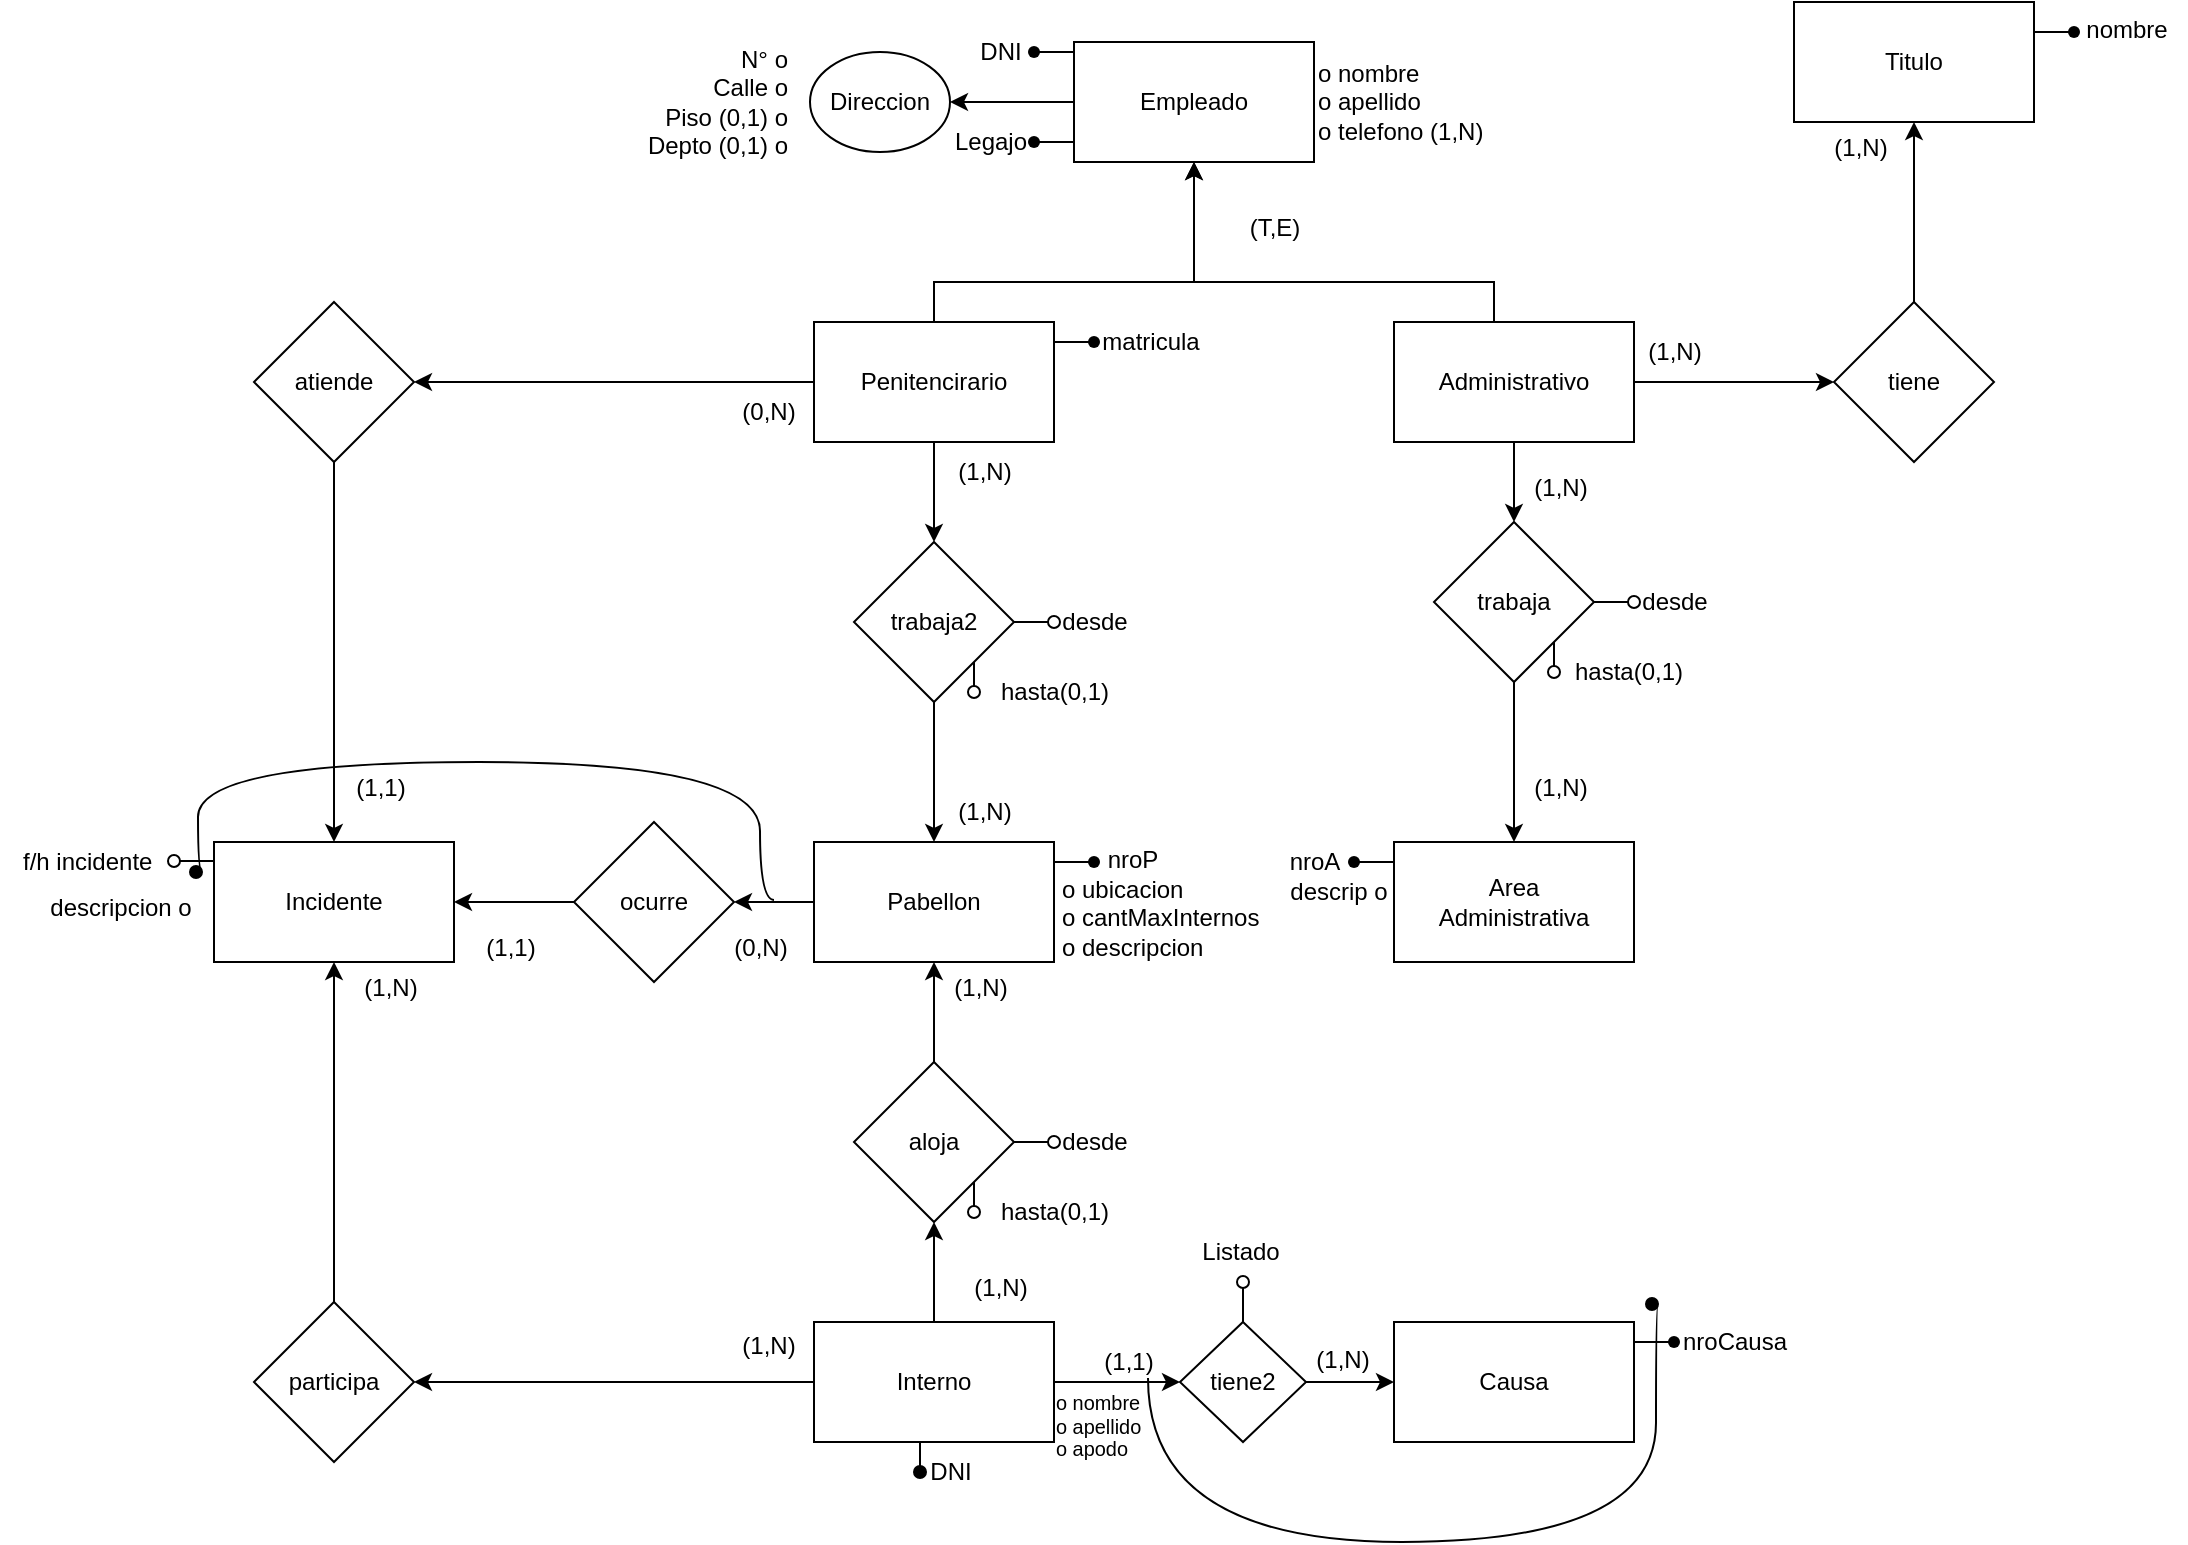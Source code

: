 <mxfile version="24.7.17">
  <diagram name="Página-1" id="xDYtonpiWbnoVnhdBLGE">
    <mxGraphModel dx="2429" dy="967" grid="1" gridSize="10" guides="1" tooltips="1" connect="1" arrows="1" fold="1" page="1" pageScale="1" pageWidth="827" pageHeight="1169" math="0" shadow="0">
      <root>
        <mxCell id="0" />
        <mxCell id="1" parent="0" />
        <mxCell id="gPrj1MOxlK4JlLP0DiA7-56" style="edgeStyle=orthogonalEdgeStyle;rounded=0;orthogonalLoop=1;jettySize=auto;html=1;" edge="1" parent="1" source="gPrj1MOxlK4JlLP0DiA7-1" target="gPrj1MOxlK4JlLP0DiA7-54">
          <mxGeometry relative="1" as="geometry" />
        </mxCell>
        <mxCell id="gPrj1MOxlK4JlLP0DiA7-1" value="Empleado" style="rounded=0;whiteSpace=wrap;html=1;" vertex="1" parent="1">
          <mxGeometry x="497" y="100" width="120" height="60" as="geometry" />
        </mxCell>
        <mxCell id="gPrj1MOxlK4JlLP0DiA7-4" style="edgeStyle=orthogonalEdgeStyle;rounded=0;orthogonalLoop=1;jettySize=auto;html=1;" edge="1" parent="1" source="gPrj1MOxlK4JlLP0DiA7-2" target="gPrj1MOxlK4JlLP0DiA7-1">
          <mxGeometry relative="1" as="geometry">
            <Array as="points">
              <mxPoint x="427" y="220" />
              <mxPoint x="557" y="220" />
            </Array>
          </mxGeometry>
        </mxCell>
        <mxCell id="gPrj1MOxlK4JlLP0DiA7-13" value="" style="edgeStyle=orthogonalEdgeStyle;rounded=0;orthogonalLoop=1;jettySize=auto;html=1;" edge="1" parent="1" source="gPrj1MOxlK4JlLP0DiA7-2" target="gPrj1MOxlK4JlLP0DiA7-12">
          <mxGeometry relative="1" as="geometry" />
        </mxCell>
        <mxCell id="gPrj1MOxlK4JlLP0DiA7-28" value="" style="edgeStyle=orthogonalEdgeStyle;rounded=0;orthogonalLoop=1;jettySize=auto;html=1;" edge="1" parent="1" source="gPrj1MOxlK4JlLP0DiA7-2" target="gPrj1MOxlK4JlLP0DiA7-27">
          <mxGeometry relative="1" as="geometry" />
        </mxCell>
        <mxCell id="gPrj1MOxlK4JlLP0DiA7-2" value="Penitencirario" style="whiteSpace=wrap;html=1;rounded=0;" vertex="1" parent="1">
          <mxGeometry x="367" y="240" width="120" height="60" as="geometry" />
        </mxCell>
        <mxCell id="gPrj1MOxlK4JlLP0DiA7-6" style="edgeStyle=orthogonalEdgeStyle;rounded=0;orthogonalLoop=1;jettySize=auto;html=1;" edge="1" parent="1" source="gPrj1MOxlK4JlLP0DiA7-5" target="gPrj1MOxlK4JlLP0DiA7-1">
          <mxGeometry relative="1" as="geometry">
            <Array as="points">
              <mxPoint x="707" y="220" />
              <mxPoint x="557" y="220" />
            </Array>
          </mxGeometry>
        </mxCell>
        <mxCell id="gPrj1MOxlK4JlLP0DiA7-9" value="" style="edgeStyle=orthogonalEdgeStyle;rounded=0;orthogonalLoop=1;jettySize=auto;html=1;" edge="1" parent="1" source="gPrj1MOxlK4JlLP0DiA7-5" target="gPrj1MOxlK4JlLP0DiA7-8">
          <mxGeometry relative="1" as="geometry" />
        </mxCell>
        <mxCell id="gPrj1MOxlK4JlLP0DiA7-70" value="" style="edgeStyle=orthogonalEdgeStyle;rounded=0;orthogonalLoop=1;jettySize=auto;html=1;" edge="1" parent="1" source="gPrj1MOxlK4JlLP0DiA7-5" target="gPrj1MOxlK4JlLP0DiA7-69">
          <mxGeometry relative="1" as="geometry" />
        </mxCell>
        <mxCell id="gPrj1MOxlK4JlLP0DiA7-5" value="Administrativo" style="whiteSpace=wrap;html=1;rounded=0;" vertex="1" parent="1">
          <mxGeometry x="657" y="240" width="120" height="60" as="geometry" />
        </mxCell>
        <mxCell id="gPrj1MOxlK4JlLP0DiA7-7" value="(T,E)" style="text;html=1;align=center;verticalAlign=middle;resizable=0;points=[];autosize=1;strokeColor=none;fillColor=none;" vertex="1" parent="1">
          <mxGeometry x="572" y="178" width="50" height="30" as="geometry" />
        </mxCell>
        <mxCell id="gPrj1MOxlK4JlLP0DiA7-11" value="" style="edgeStyle=orthogonalEdgeStyle;rounded=0;orthogonalLoop=1;jettySize=auto;html=1;" edge="1" parent="1" source="gPrj1MOxlK4JlLP0DiA7-8" target="gPrj1MOxlK4JlLP0DiA7-10">
          <mxGeometry relative="1" as="geometry" />
        </mxCell>
        <mxCell id="gPrj1MOxlK4JlLP0DiA7-36" style="edgeStyle=orthogonalEdgeStyle;rounded=0;orthogonalLoop=1;jettySize=auto;html=1;endArrow=oval;endFill=0;" edge="1" parent="1" source="gPrj1MOxlK4JlLP0DiA7-8">
          <mxGeometry relative="1" as="geometry">
            <mxPoint x="777" y="380" as="targetPoint" />
          </mxGeometry>
        </mxCell>
        <mxCell id="gPrj1MOxlK4JlLP0DiA7-8" value="trabaja" style="rhombus;whiteSpace=wrap;html=1;rounded=0;" vertex="1" parent="1">
          <mxGeometry x="677" y="340" width="80" height="80" as="geometry" />
        </mxCell>
        <mxCell id="gPrj1MOxlK4JlLP0DiA7-10" value="Area&lt;div&gt;Administrativa&lt;/div&gt;" style="whiteSpace=wrap;html=1;rounded=0;" vertex="1" parent="1">
          <mxGeometry x="657" y="500" width="120" height="60" as="geometry" />
        </mxCell>
        <mxCell id="gPrj1MOxlK4JlLP0DiA7-15" value="" style="edgeStyle=orthogonalEdgeStyle;rounded=0;orthogonalLoop=1;jettySize=auto;html=1;" edge="1" parent="1" source="gPrj1MOxlK4JlLP0DiA7-12" target="gPrj1MOxlK4JlLP0DiA7-14">
          <mxGeometry relative="1" as="geometry" />
        </mxCell>
        <mxCell id="gPrj1MOxlK4JlLP0DiA7-32" style="edgeStyle=orthogonalEdgeStyle;rounded=0;orthogonalLoop=1;jettySize=auto;html=1;endArrow=oval;endFill=0;" edge="1" parent="1" source="gPrj1MOxlK4JlLP0DiA7-12">
          <mxGeometry relative="1" as="geometry">
            <mxPoint x="487" y="390.0" as="targetPoint" />
          </mxGeometry>
        </mxCell>
        <mxCell id="gPrj1MOxlK4JlLP0DiA7-12" value="trabaja2" style="rhombus;whiteSpace=wrap;html=1;rounded=0;" vertex="1" parent="1">
          <mxGeometry x="387" y="350" width="80" height="80" as="geometry" />
        </mxCell>
        <mxCell id="gPrj1MOxlK4JlLP0DiA7-21" value="" style="edgeStyle=orthogonalEdgeStyle;rounded=0;orthogonalLoop=1;jettySize=auto;html=1;" edge="1" parent="1" source="gPrj1MOxlK4JlLP0DiA7-14" target="gPrj1MOxlK4JlLP0DiA7-20">
          <mxGeometry relative="1" as="geometry" />
        </mxCell>
        <mxCell id="gPrj1MOxlK4JlLP0DiA7-14" value="Pabellon" style="whiteSpace=wrap;html=1;rounded=0;" vertex="1" parent="1">
          <mxGeometry x="367" y="500" width="120" height="60" as="geometry" />
        </mxCell>
        <mxCell id="gPrj1MOxlK4JlLP0DiA7-18" value="" style="edgeStyle=orthogonalEdgeStyle;rounded=0;orthogonalLoop=1;jettySize=auto;html=1;" edge="1" parent="1" source="gPrj1MOxlK4JlLP0DiA7-16" target="gPrj1MOxlK4JlLP0DiA7-17">
          <mxGeometry relative="1" as="geometry" />
        </mxCell>
        <mxCell id="gPrj1MOxlK4JlLP0DiA7-25" value="" style="edgeStyle=orthogonalEdgeStyle;rounded=0;orthogonalLoop=1;jettySize=auto;html=1;" edge="1" parent="1" source="gPrj1MOxlK4JlLP0DiA7-16" target="gPrj1MOxlK4JlLP0DiA7-24">
          <mxGeometry relative="1" as="geometry" />
        </mxCell>
        <mxCell id="gPrj1MOxlK4JlLP0DiA7-79" value="" style="edgeStyle=orthogonalEdgeStyle;rounded=0;orthogonalLoop=1;jettySize=auto;html=1;" edge="1" parent="1" source="gPrj1MOxlK4JlLP0DiA7-16" target="gPrj1MOxlK4JlLP0DiA7-78">
          <mxGeometry relative="1" as="geometry" />
        </mxCell>
        <mxCell id="gPrj1MOxlK4JlLP0DiA7-16" value="Interno" style="whiteSpace=wrap;html=1;" vertex="1" parent="1">
          <mxGeometry x="367" y="740" width="120" height="60" as="geometry" />
        </mxCell>
        <mxCell id="gPrj1MOxlK4JlLP0DiA7-19" style="edgeStyle=orthogonalEdgeStyle;rounded=0;orthogonalLoop=1;jettySize=auto;html=1;" edge="1" parent="1" source="gPrj1MOxlK4JlLP0DiA7-17" target="gPrj1MOxlK4JlLP0DiA7-14">
          <mxGeometry relative="1" as="geometry" />
        </mxCell>
        <mxCell id="gPrj1MOxlK4JlLP0DiA7-17" value="aloja" style="rhombus;whiteSpace=wrap;html=1;" vertex="1" parent="1">
          <mxGeometry x="387" y="610" width="80" height="80" as="geometry" />
        </mxCell>
        <mxCell id="gPrj1MOxlK4JlLP0DiA7-23" value="" style="edgeStyle=orthogonalEdgeStyle;rounded=0;orthogonalLoop=1;jettySize=auto;html=1;" edge="1" parent="1" source="gPrj1MOxlK4JlLP0DiA7-20" target="gPrj1MOxlK4JlLP0DiA7-22">
          <mxGeometry relative="1" as="geometry" />
        </mxCell>
        <mxCell id="gPrj1MOxlK4JlLP0DiA7-20" value="ocurre" style="rhombus;whiteSpace=wrap;html=1;rounded=0;" vertex="1" parent="1">
          <mxGeometry x="247" y="490" width="80" height="80" as="geometry" />
        </mxCell>
        <mxCell id="gPrj1MOxlK4JlLP0DiA7-22" value="Incidente" style="whiteSpace=wrap;html=1;rounded=0;" vertex="1" parent="1">
          <mxGeometry x="67" y="500" width="120" height="60" as="geometry" />
        </mxCell>
        <mxCell id="gPrj1MOxlK4JlLP0DiA7-26" style="edgeStyle=orthogonalEdgeStyle;rounded=0;orthogonalLoop=1;jettySize=auto;html=1;" edge="1" parent="1" source="gPrj1MOxlK4JlLP0DiA7-24" target="gPrj1MOxlK4JlLP0DiA7-22">
          <mxGeometry relative="1" as="geometry" />
        </mxCell>
        <mxCell id="gPrj1MOxlK4JlLP0DiA7-24" value="participa" style="rhombus;whiteSpace=wrap;html=1;" vertex="1" parent="1">
          <mxGeometry x="87" y="730" width="80" height="80" as="geometry" />
        </mxCell>
        <mxCell id="gPrj1MOxlK4JlLP0DiA7-29" style="edgeStyle=orthogonalEdgeStyle;rounded=0;orthogonalLoop=1;jettySize=auto;html=1;" edge="1" parent="1" source="gPrj1MOxlK4JlLP0DiA7-27" target="gPrj1MOxlK4JlLP0DiA7-22">
          <mxGeometry relative="1" as="geometry" />
        </mxCell>
        <mxCell id="gPrj1MOxlK4JlLP0DiA7-27" value="atiende" style="rhombus;whiteSpace=wrap;html=1;rounded=0;" vertex="1" parent="1">
          <mxGeometry x="87" y="230" width="80" height="80" as="geometry" />
        </mxCell>
        <mxCell id="gPrj1MOxlK4JlLP0DiA7-30" value="(1,N)" style="text;html=1;align=center;verticalAlign=middle;resizable=0;points=[];autosize=1;strokeColor=none;fillColor=none;" vertex="1" parent="1">
          <mxGeometry x="427" y="300" width="50" height="30" as="geometry" />
        </mxCell>
        <mxCell id="gPrj1MOxlK4JlLP0DiA7-31" value="(1,N)" style="text;html=1;align=center;verticalAlign=middle;resizable=0;points=[];autosize=1;strokeColor=none;fillColor=none;" vertex="1" parent="1">
          <mxGeometry x="427" y="470" width="50" height="30" as="geometry" />
        </mxCell>
        <mxCell id="gPrj1MOxlK4JlLP0DiA7-33" value="desde" style="text;html=1;align=center;verticalAlign=middle;resizable=0;points=[];autosize=1;strokeColor=none;fillColor=none;" vertex="1" parent="1">
          <mxGeometry x="477" y="375" width="60" height="30" as="geometry" />
        </mxCell>
        <mxCell id="gPrj1MOxlK4JlLP0DiA7-34" style="edgeStyle=orthogonalEdgeStyle;rounded=0;orthogonalLoop=1;jettySize=auto;html=1;endArrow=oval;endFill=0;" edge="1" parent="1">
          <mxGeometry relative="1" as="geometry">
            <mxPoint x="447" y="425" as="targetPoint" />
            <mxPoint x="447" y="410" as="sourcePoint" />
            <Array as="points">
              <mxPoint x="447" y="425" />
            </Array>
          </mxGeometry>
        </mxCell>
        <mxCell id="gPrj1MOxlK4JlLP0DiA7-35" value="hasta(0,1)" style="text;html=1;align=center;verticalAlign=middle;resizable=0;points=[];autosize=1;strokeColor=none;fillColor=none;" vertex="1" parent="1">
          <mxGeometry x="447" y="410" width="80" height="30" as="geometry" />
        </mxCell>
        <mxCell id="gPrj1MOxlK4JlLP0DiA7-37" value="desde" style="text;html=1;align=center;verticalAlign=middle;resizable=0;points=[];autosize=1;strokeColor=none;fillColor=none;" vertex="1" parent="1">
          <mxGeometry x="767" y="365" width="60" height="30" as="geometry" />
        </mxCell>
        <mxCell id="gPrj1MOxlK4JlLP0DiA7-38" style="edgeStyle=orthogonalEdgeStyle;rounded=0;orthogonalLoop=1;jettySize=auto;html=1;endArrow=oval;endFill=0;" edge="1" parent="1">
          <mxGeometry relative="1" as="geometry">
            <mxPoint x="737" y="415" as="targetPoint" />
            <mxPoint x="737" y="400" as="sourcePoint" />
            <Array as="points">
              <mxPoint x="737" y="415" />
            </Array>
          </mxGeometry>
        </mxCell>
        <mxCell id="gPrj1MOxlK4JlLP0DiA7-39" value="hasta(0,1)" style="text;html=1;align=center;verticalAlign=middle;resizable=0;points=[];autosize=1;strokeColor=none;fillColor=none;" vertex="1" parent="1">
          <mxGeometry x="734" y="400" width="80" height="30" as="geometry" />
        </mxCell>
        <mxCell id="gPrj1MOxlK4JlLP0DiA7-40" value="(1,N)" style="text;html=1;align=center;verticalAlign=middle;resizable=0;points=[];autosize=1;strokeColor=none;fillColor=none;" vertex="1" parent="1">
          <mxGeometry x="425" y="558" width="50" height="30" as="geometry" />
        </mxCell>
        <mxCell id="gPrj1MOxlK4JlLP0DiA7-41" value="(1,N)" style="text;html=1;align=center;verticalAlign=middle;resizable=0;points=[];autosize=1;strokeColor=none;fillColor=none;" vertex="1" parent="1">
          <mxGeometry x="435" y="708" width="50" height="30" as="geometry" />
        </mxCell>
        <mxCell id="gPrj1MOxlK4JlLP0DiA7-42" style="edgeStyle=orthogonalEdgeStyle;rounded=0;orthogonalLoop=1;jettySize=auto;html=1;endArrow=oval;endFill=0;" edge="1" parent="1">
          <mxGeometry relative="1" as="geometry">
            <mxPoint x="487" y="650.0" as="targetPoint" />
            <mxPoint x="467" y="650" as="sourcePoint" />
          </mxGeometry>
        </mxCell>
        <mxCell id="gPrj1MOxlK4JlLP0DiA7-43" value="desde" style="text;html=1;align=center;verticalAlign=middle;resizable=0;points=[];autosize=1;strokeColor=none;fillColor=none;" vertex="1" parent="1">
          <mxGeometry x="477" y="635" width="60" height="30" as="geometry" />
        </mxCell>
        <mxCell id="gPrj1MOxlK4JlLP0DiA7-44" style="edgeStyle=orthogonalEdgeStyle;rounded=0;orthogonalLoop=1;jettySize=auto;html=1;endArrow=oval;endFill=0;" edge="1" parent="1">
          <mxGeometry relative="1" as="geometry">
            <mxPoint x="447" y="685" as="targetPoint" />
            <mxPoint x="447" y="670" as="sourcePoint" />
            <Array as="points">
              <mxPoint x="447" y="685" />
            </Array>
          </mxGeometry>
        </mxCell>
        <mxCell id="gPrj1MOxlK4JlLP0DiA7-45" value="hasta(0,1)" style="text;html=1;align=center;verticalAlign=middle;resizable=0;points=[];autosize=1;strokeColor=none;fillColor=none;" vertex="1" parent="1">
          <mxGeometry x="447" y="670" width="80" height="30" as="geometry" />
        </mxCell>
        <mxCell id="gPrj1MOxlK4JlLP0DiA7-109" style="edgeStyle=orthogonalEdgeStyle;rounded=0;orthogonalLoop=1;jettySize=auto;html=1;endArrow=oval;endFill=1;curved=1;" edge="1" parent="1">
          <mxGeometry relative="1" as="geometry">
            <mxPoint x="58" y="515" as="targetPoint" />
            <mxPoint x="347" y="529" as="sourcePoint" />
            <Array as="points">
              <mxPoint x="340" y="460" />
              <mxPoint x="59" y="460" />
              <mxPoint x="59" y="515" />
            </Array>
          </mxGeometry>
        </mxCell>
        <mxCell id="gPrj1MOxlK4JlLP0DiA7-46" value="(0,N)" style="text;html=1;align=center;verticalAlign=middle;resizable=0;points=[];autosize=1;strokeColor=none;fillColor=none;" vertex="1" parent="1">
          <mxGeometry x="315" y="538" width="50" height="30" as="geometry" />
        </mxCell>
        <mxCell id="gPrj1MOxlK4JlLP0DiA7-47" value="(1,1)" style="text;html=1;align=center;verticalAlign=middle;resizable=0;points=[];autosize=1;strokeColor=none;fillColor=none;" vertex="1" parent="1">
          <mxGeometry x="190" y="538" width="50" height="30" as="geometry" />
        </mxCell>
        <mxCell id="gPrj1MOxlK4JlLP0DiA7-48" value="(1,N)" style="text;html=1;align=center;verticalAlign=middle;resizable=0;points=[];autosize=1;strokeColor=none;fillColor=none;" vertex="1" parent="1">
          <mxGeometry x="319" y="737" width="50" height="30" as="geometry" />
        </mxCell>
        <mxCell id="gPrj1MOxlK4JlLP0DiA7-49" value="(1,N)" style="text;html=1;align=center;verticalAlign=middle;resizable=0;points=[];autosize=1;strokeColor=none;fillColor=none;" vertex="1" parent="1">
          <mxGeometry x="130" y="558" width="50" height="30" as="geometry" />
        </mxCell>
        <mxCell id="gPrj1MOxlK4JlLP0DiA7-50" value="(0,N)" style="text;html=1;align=center;verticalAlign=middle;resizable=0;points=[];autosize=1;strokeColor=none;fillColor=none;" vertex="1" parent="1">
          <mxGeometry x="319" y="270" width="50" height="30" as="geometry" />
        </mxCell>
        <mxCell id="gPrj1MOxlK4JlLP0DiA7-51" value="(1,1)" style="text;html=1;align=center;verticalAlign=middle;resizable=0;points=[];autosize=1;strokeColor=none;fillColor=none;" vertex="1" parent="1">
          <mxGeometry x="125" y="458" width="50" height="30" as="geometry" />
        </mxCell>
        <mxCell id="gPrj1MOxlK4JlLP0DiA7-52" value="(1,N)" style="text;html=1;align=center;verticalAlign=middle;resizable=0;points=[];autosize=1;strokeColor=none;fillColor=none;" vertex="1" parent="1">
          <mxGeometry x="715" y="308" width="50" height="30" as="geometry" />
        </mxCell>
        <mxCell id="gPrj1MOxlK4JlLP0DiA7-53" value="(1,N)" style="text;html=1;align=center;verticalAlign=middle;resizable=0;points=[];autosize=1;strokeColor=none;fillColor=none;" vertex="1" parent="1">
          <mxGeometry x="715" y="458" width="50" height="30" as="geometry" />
        </mxCell>
        <mxCell id="gPrj1MOxlK4JlLP0DiA7-54" value="Direccion" style="ellipse;whiteSpace=wrap;html=1;" vertex="1" parent="1">
          <mxGeometry x="365" y="105" width="70" height="50" as="geometry" />
        </mxCell>
        <mxCell id="gPrj1MOxlK4JlLP0DiA7-55" value="N° o&lt;div&gt;Calle o&lt;/div&gt;&lt;div&gt;Piso (0,1) o&lt;/div&gt;&lt;div&gt;Depto (0,1) o&lt;/div&gt;" style="text;html=1;align=right;verticalAlign=middle;resizable=0;points=[];autosize=1;strokeColor=none;fillColor=none;" vertex="1" parent="1">
          <mxGeometry x="265" y="95" width="90" height="70" as="geometry" />
        </mxCell>
        <mxCell id="gPrj1MOxlK4JlLP0DiA7-57" value="o nombre&lt;div&gt;o apellido&lt;/div&gt;&lt;div&gt;o telefono (1,N)&lt;/div&gt;" style="text;html=1;align=left;verticalAlign=middle;resizable=0;points=[];autosize=1;strokeColor=none;fillColor=none;" vertex="1" parent="1">
          <mxGeometry x="617" y="100" width="110" height="60" as="geometry" />
        </mxCell>
        <mxCell id="gPrj1MOxlK4JlLP0DiA7-58" value="" style="shape=waypoint;sketch=0;size=6;pointerEvents=1;points=[];fillColor=none;resizable=0;rotatable=0;perimeter=centerPerimeter;snapToPoint=1;" vertex="1" parent="1">
          <mxGeometry x="467" y="140" width="20" height="20" as="geometry" />
        </mxCell>
        <mxCell id="gPrj1MOxlK4JlLP0DiA7-59" style="edgeStyle=orthogonalEdgeStyle;rounded=0;orthogonalLoop=1;jettySize=auto;html=1;entryX=0;entryY=0.323;entryDx=0;entryDy=0;entryPerimeter=0;endArrow=none;endFill=0;" edge="1" source="gPrj1MOxlK4JlLP0DiA7-58" parent="1">
          <mxGeometry relative="1" as="geometry">
            <mxPoint x="497" y="149" as="targetPoint" />
          </mxGeometry>
        </mxCell>
        <mxCell id="gPrj1MOxlK4JlLP0DiA7-62" value="" style="shape=waypoint;sketch=0;size=6;pointerEvents=1;points=[];fillColor=none;resizable=0;rotatable=0;perimeter=centerPerimeter;snapToPoint=1;" vertex="1" parent="1">
          <mxGeometry x="467" y="95" width="20" height="20" as="geometry" />
        </mxCell>
        <mxCell id="gPrj1MOxlK4JlLP0DiA7-63" style="edgeStyle=orthogonalEdgeStyle;rounded=0;orthogonalLoop=1;jettySize=auto;html=1;entryX=0;entryY=0.323;entryDx=0;entryDy=0;entryPerimeter=0;endArrow=none;endFill=0;" edge="1" source="gPrj1MOxlK4JlLP0DiA7-62" parent="1">
          <mxGeometry relative="1" as="geometry">
            <mxPoint x="497" y="104" as="targetPoint" />
          </mxGeometry>
        </mxCell>
        <mxCell id="gPrj1MOxlK4JlLP0DiA7-64" value="DNI" style="text;html=1;align=center;verticalAlign=middle;resizable=0;points=[];autosize=1;strokeColor=none;fillColor=none;" vertex="1" parent="1">
          <mxGeometry x="440" y="90" width="40" height="30" as="geometry" />
        </mxCell>
        <mxCell id="gPrj1MOxlK4JlLP0DiA7-65" value="Legajo" style="text;html=1;align=center;verticalAlign=middle;resizable=0;points=[];autosize=1;strokeColor=none;fillColor=none;" vertex="1" parent="1">
          <mxGeometry x="425" y="135" width="60" height="30" as="geometry" />
        </mxCell>
        <mxCell id="gPrj1MOxlK4JlLP0DiA7-66" value="" style="shape=waypoint;sketch=0;size=6;pointerEvents=1;points=[];fillColor=none;resizable=0;rotatable=0;perimeter=centerPerimeter;snapToPoint=1;" vertex="1" parent="1">
          <mxGeometry x="497" y="240" width="20" height="20" as="geometry" />
        </mxCell>
        <mxCell id="gPrj1MOxlK4JlLP0DiA7-67" style="edgeStyle=orthogonalEdgeStyle;rounded=0;orthogonalLoop=1;jettySize=auto;html=1;entryX=0.217;entryY=0.9;entryDx=0;entryDy=0;entryPerimeter=0;endArrow=none;endFill=0;" edge="1" target="gPrj1MOxlK4JlLP0DiA7-66" parent="1">
          <mxGeometry relative="1" as="geometry">
            <mxPoint x="487" y="250" as="sourcePoint" />
            <Array as="points">
              <mxPoint x="497" y="250" />
              <mxPoint x="497" y="250" />
            </Array>
          </mxGeometry>
        </mxCell>
        <mxCell id="gPrj1MOxlK4JlLP0DiA7-68" value="matricula" style="text;html=1;align=center;verticalAlign=middle;resizable=0;points=[];autosize=1;strokeColor=none;fillColor=none;" vertex="1" parent="1">
          <mxGeometry x="500" y="235" width="70" height="30" as="geometry" />
        </mxCell>
        <mxCell id="gPrj1MOxlK4JlLP0DiA7-72" value="" style="edgeStyle=orthogonalEdgeStyle;rounded=0;orthogonalLoop=1;jettySize=auto;html=1;" edge="1" parent="1" source="gPrj1MOxlK4JlLP0DiA7-69" target="gPrj1MOxlK4JlLP0DiA7-71">
          <mxGeometry relative="1" as="geometry" />
        </mxCell>
        <mxCell id="gPrj1MOxlK4JlLP0DiA7-69" value="tiene" style="rhombus;whiteSpace=wrap;html=1;rounded=0;" vertex="1" parent="1">
          <mxGeometry x="877" y="230" width="80" height="80" as="geometry" />
        </mxCell>
        <mxCell id="gPrj1MOxlK4JlLP0DiA7-71" value="Titulo" style="whiteSpace=wrap;html=1;rounded=0;" vertex="1" parent="1">
          <mxGeometry x="857" y="80" width="120" height="60" as="geometry" />
        </mxCell>
        <mxCell id="gPrj1MOxlK4JlLP0DiA7-73" value="" style="shape=waypoint;sketch=0;size=6;pointerEvents=1;points=[];fillColor=none;resizable=0;rotatable=0;perimeter=centerPerimeter;snapToPoint=1;" vertex="1" parent="1">
          <mxGeometry x="987" y="85" width="20" height="20" as="geometry" />
        </mxCell>
        <mxCell id="gPrj1MOxlK4JlLP0DiA7-74" style="edgeStyle=orthogonalEdgeStyle;rounded=0;orthogonalLoop=1;jettySize=auto;html=1;entryX=0.217;entryY=0.9;entryDx=0;entryDy=0;entryPerimeter=0;endArrow=none;endFill=0;" edge="1" target="gPrj1MOxlK4JlLP0DiA7-73" parent="1">
          <mxGeometry relative="1" as="geometry">
            <mxPoint x="977" y="95" as="sourcePoint" />
            <Array as="points">
              <mxPoint x="987" y="95" />
              <mxPoint x="987" y="95" />
            </Array>
          </mxGeometry>
        </mxCell>
        <mxCell id="gPrj1MOxlK4JlLP0DiA7-75" value="nombre" style="text;html=1;align=center;verticalAlign=middle;resizable=0;points=[];autosize=1;strokeColor=none;fillColor=none;" vertex="1" parent="1">
          <mxGeometry x="993" y="79" width="60" height="30" as="geometry" />
        </mxCell>
        <mxCell id="gPrj1MOxlK4JlLP0DiA7-76" value="(1,N)" style="text;html=1;align=center;verticalAlign=middle;resizable=0;points=[];autosize=1;strokeColor=none;fillColor=none;" vertex="1" parent="1">
          <mxGeometry x="772" y="240" width="50" height="30" as="geometry" />
        </mxCell>
        <mxCell id="gPrj1MOxlK4JlLP0DiA7-77" value="(1,N)" style="text;html=1;align=center;verticalAlign=middle;resizable=0;points=[];autosize=1;strokeColor=none;fillColor=none;" vertex="1" parent="1">
          <mxGeometry x="865" y="138" width="50" height="30" as="geometry" />
        </mxCell>
        <mxCell id="gPrj1MOxlK4JlLP0DiA7-81" value="" style="edgeStyle=orthogonalEdgeStyle;rounded=0;orthogonalLoop=1;jettySize=auto;html=1;" edge="1" parent="1" source="gPrj1MOxlK4JlLP0DiA7-78" target="gPrj1MOxlK4JlLP0DiA7-80">
          <mxGeometry relative="1" as="geometry" />
        </mxCell>
        <mxCell id="gPrj1MOxlK4JlLP0DiA7-87" style="edgeStyle=orthogonalEdgeStyle;rounded=0;orthogonalLoop=1;jettySize=auto;html=1;endArrow=oval;endFill=0;" edge="1" parent="1" source="gPrj1MOxlK4JlLP0DiA7-78">
          <mxGeometry relative="1" as="geometry">
            <mxPoint x="581.5" y="720" as="targetPoint" />
          </mxGeometry>
        </mxCell>
        <mxCell id="gPrj1MOxlK4JlLP0DiA7-78" value="tiene2" style="rhombus;whiteSpace=wrap;html=1;" vertex="1" parent="1">
          <mxGeometry x="550" y="740" width="63" height="60" as="geometry" />
        </mxCell>
        <mxCell id="gPrj1MOxlK4JlLP0DiA7-80" value="Causa" style="whiteSpace=wrap;html=1;" vertex="1" parent="1">
          <mxGeometry x="657" y="740" width="120" height="60" as="geometry" />
        </mxCell>
        <mxCell id="gPrj1MOxlK4JlLP0DiA7-82" value="" style="shape=waypoint;sketch=0;size=6;pointerEvents=1;points=[];fillColor=none;resizable=0;rotatable=0;perimeter=centerPerimeter;snapToPoint=1;" vertex="1" parent="1">
          <mxGeometry x="787" y="740" width="20" height="20" as="geometry" />
        </mxCell>
        <mxCell id="gPrj1MOxlK4JlLP0DiA7-83" style="edgeStyle=orthogonalEdgeStyle;rounded=0;orthogonalLoop=1;jettySize=auto;html=1;entryX=0.217;entryY=0.9;entryDx=0;entryDy=0;entryPerimeter=0;endArrow=none;endFill=0;" edge="1" target="gPrj1MOxlK4JlLP0DiA7-82" parent="1">
          <mxGeometry relative="1" as="geometry">
            <mxPoint x="777" y="750" as="sourcePoint" />
            <Array as="points">
              <mxPoint x="787" y="750" />
              <mxPoint x="787" y="750" />
            </Array>
          </mxGeometry>
        </mxCell>
        <mxCell id="gPrj1MOxlK4JlLP0DiA7-84" value="nroCausa" style="text;html=1;align=center;verticalAlign=middle;resizable=0;points=[];autosize=1;strokeColor=none;fillColor=none;" vertex="1" parent="1">
          <mxGeometry x="787" y="735" width="80" height="30" as="geometry" />
        </mxCell>
        <mxCell id="gPrj1MOxlK4JlLP0DiA7-85" value="(1,1)" style="text;html=1;align=center;verticalAlign=middle;resizable=0;points=[];autosize=1;strokeColor=none;fillColor=none;" vertex="1" parent="1">
          <mxGeometry x="499" y="745" width="50" height="30" as="geometry" />
        </mxCell>
        <mxCell id="gPrj1MOxlK4JlLP0DiA7-86" value="(1,N)" style="text;html=1;align=center;verticalAlign=middle;resizable=0;points=[];autosize=1;strokeColor=none;fillColor=none;" vertex="1" parent="1">
          <mxGeometry x="606" y="744" width="50" height="30" as="geometry" />
        </mxCell>
        <mxCell id="gPrj1MOxlK4JlLP0DiA7-88" value="Listado" style="text;html=1;align=center;verticalAlign=middle;resizable=0;points=[];autosize=1;strokeColor=none;fillColor=none;" vertex="1" parent="1">
          <mxGeometry x="550" y="690" width="60" height="30" as="geometry" />
        </mxCell>
        <mxCell id="gPrj1MOxlK4JlLP0DiA7-92" style="edgeStyle=orthogonalEdgeStyle;rounded=0;orthogonalLoop=1;jettySize=auto;html=1;endArrow=oval;endFill=1;" edge="1" parent="1">
          <mxGeometry relative="1" as="geometry">
            <mxPoint x="420" y="815" as="targetPoint" />
            <mxPoint x="420" y="800" as="sourcePoint" />
            <Array as="points">
              <mxPoint x="420" y="815" />
            </Array>
          </mxGeometry>
        </mxCell>
        <mxCell id="gPrj1MOxlK4JlLP0DiA7-93" value="DNI" style="text;html=1;align=center;verticalAlign=middle;resizable=0;points=[];autosize=1;strokeColor=none;fillColor=none;" vertex="1" parent="1">
          <mxGeometry x="415" y="800" width="40" height="30" as="geometry" />
        </mxCell>
        <mxCell id="gPrj1MOxlK4JlLP0DiA7-104" style="edgeStyle=orthogonalEdgeStyle;rounded=0;orthogonalLoop=1;jettySize=auto;html=1;endArrow=oval;endFill=1;curved=1;" edge="1" parent="1">
          <mxGeometry relative="1" as="geometry">
            <mxPoint x="786" y="731" as="targetPoint" />
            <mxPoint x="534" y="768" as="sourcePoint" />
            <Array as="points">
              <mxPoint x="534" y="850" />
              <mxPoint x="788" y="850" />
              <mxPoint x="788" y="731" />
            </Array>
          </mxGeometry>
        </mxCell>
        <mxCell id="gPrj1MOxlK4JlLP0DiA7-94" value="&lt;h5&gt;&lt;span style=&quot;font-weight: normal;&quot;&gt;o nombre&lt;br&gt;o apellido&lt;br&gt;o apodo&lt;/span&gt;&lt;/h5&gt;" style="text;html=1;align=left;verticalAlign=middle;resizable=0;points=[];autosize=1;strokeColor=none;fillColor=none;" vertex="1" parent="1">
          <mxGeometry x="486" y="752" width="70" height="80" as="geometry" />
        </mxCell>
        <mxCell id="gPrj1MOxlK4JlLP0DiA7-95" value="" style="shape=waypoint;sketch=0;size=6;pointerEvents=1;points=[];fillColor=none;resizable=0;rotatable=0;perimeter=centerPerimeter;snapToPoint=1;" vertex="1" parent="1">
          <mxGeometry x="497" y="500" width="20" height="20" as="geometry" />
        </mxCell>
        <mxCell id="gPrj1MOxlK4JlLP0DiA7-96" style="edgeStyle=orthogonalEdgeStyle;rounded=0;orthogonalLoop=1;jettySize=auto;html=1;entryX=0.217;entryY=0.9;entryDx=0;entryDy=0;entryPerimeter=0;endArrow=none;endFill=0;" edge="1" target="gPrj1MOxlK4JlLP0DiA7-95" parent="1">
          <mxGeometry relative="1" as="geometry">
            <mxPoint x="487" y="510" as="sourcePoint" />
            <Array as="points">
              <mxPoint x="497" y="510" />
              <mxPoint x="497" y="510" />
            </Array>
          </mxGeometry>
        </mxCell>
        <mxCell id="gPrj1MOxlK4JlLP0DiA7-97" value="nroP" style="text;html=1;align=center;verticalAlign=middle;resizable=0;points=[];autosize=1;strokeColor=none;fillColor=none;" vertex="1" parent="1">
          <mxGeometry x="501" y="494" width="50" height="30" as="geometry" />
        </mxCell>
        <mxCell id="gPrj1MOxlK4JlLP0DiA7-99" value="o ubicacion&lt;div&gt;o cantMaxInternos&lt;/div&gt;&lt;div&gt;o descripcion&lt;/div&gt;" style="text;html=1;align=left;verticalAlign=middle;resizable=0;points=[];autosize=1;strokeColor=none;fillColor=none;" vertex="1" parent="1">
          <mxGeometry x="489" y="508" width="120" height="60" as="geometry" />
        </mxCell>
        <mxCell id="gPrj1MOxlK4JlLP0DiA7-100" value="" style="shape=waypoint;sketch=0;size=6;pointerEvents=1;points=[];fillColor=none;resizable=0;rotatable=0;perimeter=centerPerimeter;snapToPoint=1;" vertex="1" parent="1">
          <mxGeometry x="627" y="500" width="20" height="20" as="geometry" />
        </mxCell>
        <mxCell id="gPrj1MOxlK4JlLP0DiA7-101" style="edgeStyle=orthogonalEdgeStyle;rounded=0;orthogonalLoop=1;jettySize=auto;html=1;entryX=0;entryY=0.323;entryDx=0;entryDy=0;entryPerimeter=0;endArrow=none;endFill=0;" edge="1" source="gPrj1MOxlK4JlLP0DiA7-100" parent="1">
          <mxGeometry relative="1" as="geometry">
            <mxPoint x="657" y="509" as="targetPoint" />
          </mxGeometry>
        </mxCell>
        <mxCell id="gPrj1MOxlK4JlLP0DiA7-102" value="nroA" style="text;html=1;align=center;verticalAlign=middle;resizable=0;points=[];autosize=1;strokeColor=none;fillColor=none;" vertex="1" parent="1">
          <mxGeometry x="592" y="495" width="50" height="30" as="geometry" />
        </mxCell>
        <mxCell id="gPrj1MOxlK4JlLP0DiA7-103" value="descrip o" style="text;html=1;align=center;verticalAlign=middle;resizable=0;points=[];autosize=1;strokeColor=none;fillColor=none;" vertex="1" parent="1">
          <mxGeometry x="594" y="510" width="70" height="30" as="geometry" />
        </mxCell>
        <mxCell id="gPrj1MOxlK4JlLP0DiA7-105" value="f/h incidente&amp;nbsp;" style="text;html=1;align=center;verticalAlign=middle;resizable=0;points=[];autosize=1;strokeColor=none;fillColor=none;" vertex="1" parent="1">
          <mxGeometry x="-40" y="495" width="90" height="30" as="geometry" />
        </mxCell>
        <mxCell id="gPrj1MOxlK4JlLP0DiA7-107" style="edgeStyle=orthogonalEdgeStyle;rounded=0;orthogonalLoop=1;jettySize=auto;html=1;entryX=0;entryY=0.323;entryDx=0;entryDy=0;entryPerimeter=0;endArrow=none;endFill=0;startArrow=oval;startFill=0;" edge="1" parent="1">
          <mxGeometry relative="1" as="geometry">
            <mxPoint x="67" y="508.5" as="targetPoint" />
            <mxPoint x="47" y="509.5" as="sourcePoint" />
          </mxGeometry>
        </mxCell>
        <mxCell id="gPrj1MOxlK4JlLP0DiA7-108" value="descripcion o" style="text;html=1;align=center;verticalAlign=middle;resizable=0;points=[];autosize=1;strokeColor=none;fillColor=none;" vertex="1" parent="1">
          <mxGeometry x="-25" y="518" width="90" height="30" as="geometry" />
        </mxCell>
      </root>
    </mxGraphModel>
  </diagram>
</mxfile>

